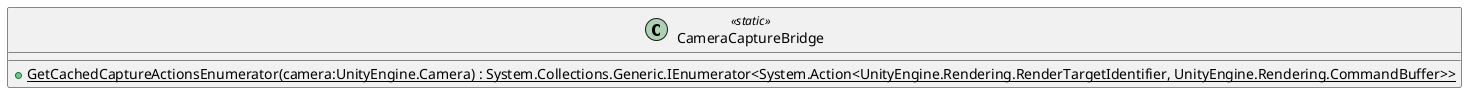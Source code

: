 @startuml
class CameraCaptureBridge <<static>> {
    + {static} GetCachedCaptureActionsEnumerator(camera:UnityEngine.Camera) : System.Collections.Generic.IEnumerator<System.Action<UnityEngine.Rendering.RenderTargetIdentifier, UnityEngine.Rendering.CommandBuffer>>
}
@enduml
